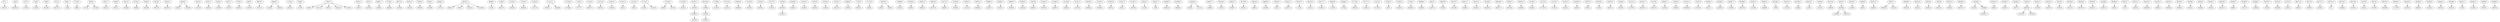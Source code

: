 digraph dist {
graph [k=35 s=200 n=10]
"871+" -> "363754-" [d=-34 e=33.7 n=11]
"5839-" -> "362884+" [d=-23 e=26.3 n=18]
"6270+" -> "274653-" [d=-34 e=29.9 n=14]
"7569+" -> "238201-" [d=-34 e=31.0 n=13]
"7889+" -> "362306-" [d=-34 e=25.0 n=20]
"8724+" -> "363511+" [d=-34 e=28.9 n=15]
"9985+" -> "22489-" [d=-34 e=27.1 n=17]
"21709+" -> "78848-" [d=-34 e=22.4 n=25]
"24929+" -> "53159-" [d=-34 e=35.3 n=10]
"24929+" -> "131440-" [d=-34 e=35.3 n=10]
"25817+" -> "362452-" [d=-34 e=23.3 n=23]
"29490-" -> "296111-" [d=-34 e=24.4 n=21]
"30422+" -> "363464-" [d=-34 e=28.9 n=15]
"31346+" -> "99499-" [d=-34 e=26.3 n=18]
"35946+" -> "362383-" [d=-10 e=28.9 n=15]
"38138+" -> "363702-" [d=-34 e=31.0 n=13]
"42656+" -> "362301+" [d=-34 e=32.3 n=12]
"49056+" -> "13828+" [d=-34 e=31.0 n=13]
"49056+" -> "180190-" [d=-25 e=35.3 n=10]
"53055+" -> "124159-" [d=-34 e=26.3 n=18]
"54531+" -> "256033-" [d=-34 e=31.0 n=13]
"54816+" -> "318596-" [d=-34 e=24.4 n=21]
"56972+" -> "323970-" [d=-9 e=26.3 n=18]
"57505+" -> "363851-" [d=-34 e=24.4 n=21]
"64875-" -> "326706-" [d=-34 e=27.1 n=17]
"66674+" -> "363714-" [d=-34 e=31.0 n=13]
"68924+" -> "215085-" [d=-34 e=32.3 n=12]
"68924+" -> "248556-" [d=44 e=31.0 n=13]
"71328+" -> "263207-" [d=-34 e=26.3 n=18]
"78848+" -> "21709-" [d=-34 e=22.4 n=25]
"79621+" -> "50034-" [d=139 e=16.5 n=46]
"79621+" -> "95713+" [d=-34 e=35.3 n=10]
"79621+" -> "99243-" [d=189 e=27.1 n=17]
"79621+" -> "100535-" [d=-34 e=19.2 n=34]
"79621+" -> "152059-" [d=111 e=14.6 n=59]
"81931+" -> "233817-" [d=-34 e=22.8 n=24]
"85251-" -> "343962-" [d=18 e=25.6 n=19]
"86807+" -> "363661-" [d=-34 e=31.0 n=13]
"87340+" -> "269498-" [d=-34 e=27.1 n=17]
"89754+" -> "232836-" [d=-34 e=35.3 n=10]
"91303+" -> "326538-" [d=-34 e=35.3 n=10]
"92299+" -> "289059-" [d=-34 e=25.0 n=20]
"93803+" -> "181096-" [d=65 e=26.3 n=18]
"94640+" -> "172724-" [d=-34 e=25.0 n=20]
"99243+" -> "50034+" [d=-24 e=23.8 n=22]
"99243+" -> "79621-" [d=189 e=27.1 n=17]
"99243+" -> "100535+" [d=71 e=26.3 n=18]
"99243+" -> "152059+" [d=-34 e=12.3 n=82]
"99499+" -> "31346-" [d=-34 e=26.3 n=18]
"110807-" -> "265127-" [d=-34 e=27.9 n=16]
"112185+" -> "238183-" [d=-34 e=25.6 n=19]
"112563+" -> "266638-" [d=-34 e=28.9 n=15]
"112620+" -> "152179-" [d=-34 e=35.3 n=10]
"113131+" -> "87856+" [d=-34 e=32.3 n=12]
"113131+" -> "244499-" [d=-34 e=33.7 n=11]
"113818+" -> "137084+" [d=-34 e=27.1 n=17]
"113915-" -> "272177-" [d=-34 e=31.0 n=13]
"114674-" -> "288377+" [d=12 e=29.9 n=14]
"114758+" -> "362320-" [d=-34 e=35.3 n=10]
"116053+" -> "245548-" [d=-34 e=33.7 n=11]
"121651+" -> "25912-" [d=-34 e=32.3 n=12]
"124159+" -> "53055-" [d=-34 e=26.3 n=18]
"127167-" -> "21608-" [d=-34 e=33.7 n=11]
"127167-" -> "312255-" [d=-12 e=31.0 n=13]
"131440+" -> "24929-" [d=-34 e=35.3 n=10]
"131440+" -> "53159+" [d=-34 e=29.9 n=14]
"135495+" -> "362652-" [d=-7 e=29.9 n=14]
"136188+" -> "138904+" [d=-34 e=18.6 n=36]
"136188-" -> "316597-" [d=-34 e=33.7 n=11]
"137084-" -> "113818-" [d=-34 e=27.1 n=17]
"138904+" -> "361589-" [d=-34 e=24.4 n=21]
"138904-" -> "136188-" [d=-34 e=18.6 n=36]
"139720+" -> "221812-" [d=-34 e=33.7 n=11]
"139848+" -> "363688-" [d=-34 e=29.9 n=14]
"151320+" -> "193395-" [d=-34 e=28.9 n=15]
"151569+" -> "356391-" [d=-34 e=25.6 n=19]
"152179+" -> "112620-" [d=-34 e=35.3 n=10]
"154944-" -> "363839-" [d=-34 e=31.0 n=13]
"158296+" -> "344847-" [d=-34 e=29.9 n=14]
"159518+" -> "165463-" [d=-34 e=29.9 n=14]
"162210-" -> "363426-" [d=-34 e=28.9 n=15]
"165463+" -> "159518-" [d=-34 e=29.9 n=14]
"167592+" -> "363785+" [d=-34 e=33.7 n=11]
"169838+" -> "339365-" [d=-34 e=27.1 n=17]
"171870-" -> "350342-" [d=-34 e=35.3 n=10]
"172724+" -> "94640-" [d=-34 e=25.0 n=20]
"180190+" -> "13828-" [d=-34 e=21.9 n=26]
"180190+" -> "49056-" [d=-25 e=35.3 n=10]
"180808+" -> "355491-" [d=-34 e=23.8 n=22]
"181096+" -> "93803-" [d=65 e=26.3 n=18]
"182837+" -> "306410-" [d=-34 e=32.3 n=12]
"188556+" -> "363719+" [d=-34 e=35.3 n=10]
"191170+" -> "363687-" [d=-34 e=33.7 n=11]
"191903+" -> "363828-" [d=-34 e=32.3 n=12]
"193395+" -> "151320-" [d=-34 e=28.9 n=15]
"198755+" -> "363864+" [d=-34 e=35.3 n=10]
"199862+" -> "244677-" [d=-34 e=27.9 n=16]
"204892+" -> "321912-" [d=-34 e=35.3 n=10]
"206087+" -> "363829-" [d=-34 e=33.7 n=11]
"206943+" -> "229546-" [d=-34 e=27.1 n=17]
"208748-" -> "309391-" [d=-34 e=35.3 n=10]
"210614+" -> "363705+" [d=-34 e=33.7 n=11]
"214097+" -> "246927-" [d=-34 e=20.1 n=31]
"221438+" -> "338401-" [d=-34 e=25.6 n=19]
"221812+" -> "139720-" [d=-34 e=33.7 n=11]
"229546+" -> "206943-" [d=-34 e=27.1 n=17]
"231263+" -> "362486+" [d=-34 e=31.0 n=13]
"232836+" -> "89754-" [d=-34 e=35.3 n=10]
"233817+" -> "81931-" [d=-34 e=22.8 n=24]
"237641+" -> "363766-" [d=-34 e=31.0 n=13]
"238183+" -> "112185-" [d=-34 e=25.6 n=19]
"238201+" -> "7569-" [d=-34 e=31.0 n=13]
"240066+" -> "309419-" [d=-34 e=33.7 n=11]
"242849+" -> "248849-" [d=-34 e=32.3 n=12]
"244499+" -> "87856-" [d=-34 e=35.3 n=10]
"244499+" -> "113131-" [d=-34 e=33.7 n=11]
"244677+" -> "199862-" [d=-34 e=27.9 n=16]
"245548+" -> "116053-" [d=-34 e=33.7 n=11]
"246927+" -> "214097-" [d=-34 e=20.1 n=31]
"247509+" -> "294761-" [d=-34 e=31.0 n=13]
"248556+" -> "68924-" [d=44 e=31.0 n=13]
"248849+" -> "242849-" [d=-34 e=32.3 n=12]
"256033+" -> "54531-" [d=-34 e=31.0 n=13]
"256412+" -> "316573-" [d=-34 e=32.3 n=12]
"263207+" -> "71328-" [d=-34 e=26.3 n=18]
"264310+" -> "363512-" [d=-13 e=24.4 n=21]
"265127+" -> "110807+" [d=-34 e=27.9 n=16]
"266638+" -> "112563-" [d=-34 e=28.9 n=15]
"269498+" -> "87340-" [d=-34 e=27.1 n=17]
"271799+" -> "363819-" [d=-13 e=33.7 n=11]
"272177+" -> "113915+" [d=-34 e=31.0 n=13]
"274555+" -> "313743-" [d=-16 e=33.7 n=11]
"274653+" -> "6270-" [d=-34 e=29.9 n=14]
"276934+" -> "363423+" [d=-34 e=33.7 n=11]
"279615-" -> "363460+" [d=-34 e=32.3 n=12]
"280068+" -> "358605-" [d=-34 e=25.6 n=19]
"288377-" -> "114674+" [d=12 e=29.9 n=14]
"289059+" -> "92299-" [d=-34 e=25.0 n=20]
"294761+" -> "247509-" [d=-34 e=31.0 n=13]
"296111+" -> "29490+" [d=-34 e=24.4 n=21]
"301816+" -> "363265+" [d=-34 e=27.1 n=17]
"301886+" -> "363620+" [d=-34 e=33.7 n=11]
"308199+" -> "363077+" [d=-21 e=31.0 n=13]
"309391+" -> "208748+" [d=-34 e=35.3 n=10]
"309419+" -> "240066-" [d=-34 e=33.7 n=11]
"312082+" -> "363861-" [d=-8 e=29.9 n=14]
"312255+" -> "127167+" [d=-12 e=31.0 n=13]
"313743+" -> "274555-" [d=-16 e=33.7 n=11]
"316573+" -> "256412-" [d=-34 e=32.3 n=12]
"316597+" -> "136188+" [d=-34 e=33.7 n=11]
"318596+" -> "54816-" [d=-34 e=24.4 n=21]
"323970+" -> "56972-" [d=-9 e=26.3 n=18]
"326538+" -> "91303-" [d=-34 e=35.3 n=10]
"326706+" -> "64875+" [d=-34 e=27.1 n=17]
"330494-" -> "363595-" [d=-34 e=31.0 n=13]
"332255+" -> "227478+" [d=-34 e=31.0 n=13]
"336141+" -> "363783+" [d=-34 e=28.9 n=15]
"337330-" -> "343310+" [d=-34 e=25.0 n=20]
"338401+" -> "221438-" [d=-34 e=25.6 n=19]
"339365+" -> "169838-" [d=-34 e=27.1 n=17]
"342351+" -> "363606+" [d=-34 e=32.3 n=12]
"343310-" -> "337330+" [d=-34 e=25.0 n=20]
"343962+" -> "85251+" [d=18 e=25.6 n=19]
"344286+" -> "243958+" [d=-34 e=29.9 n=14]
"344847+" -> "158296-" [d=-34 e=29.9 n=14]
"350666+" -> "363758-" [d=-34 e=31.0 n=13]
"356391+" -> "151569-" [d=-34 e=25.6 n=19]
"358605+" -> "280068-" [d=-34 e=25.6 n=19]
"361589+" -> "138904-" [d=-34 e=24.4 n=21]
"362306+" -> "7889-" [d=-34 e=25.0 n=20]
"362320+" -> "114758-" [d=-34 e=35.3 n=10]
"362383+" -> "35946-" [d=-10 e=28.9 n=15]
"362452+" -> "25817-" [d=-34 e=23.3 n=23]
"362486-" -> "231263-" [d=-34 e=31.0 n=13]
"362518+" -> "363099-" [d=-34 e=21.9 n=26]
"362557-" -> "363366-" [d=-2 e=24.4 n=21]
"362652+" -> "135495-" [d=-7 e=29.9 n=14]
"362884-" -> "5839+" [d=-23 e=26.3 n=18]
"362912+" -> "340059-" [d=-34 e=33.7 n=11]
"363077-" -> "308199-" [d=-21 e=31.0 n=13]
"363077-" -> "332102-" [d=-34 e=32.3 n=12]
"363099+" -> "362518-" [d=-34 e=21.9 n=26]
"363159+" -> "264101-" [d=-34 e=33.7 n=11]
"363265-" -> "301816-" [d=-34 e=27.1 n=17]
"363305-" -> "360425+" [d=-34 e=27.9 n=16]
"363361+" -> "363842-" [d=-34 e=25.0 n=20]
"363366+" -> "362557+" [d=-2 e=24.4 n=21]
"363366-" -> "104488-" [d=-34 e=28.9 n=15]
"363366-" -> "169716-" [d=-34 e=27.9 n=16]
"363383+" -> "255109-" [d=-34 e=28.9 n=15]
"363383+" -> "363406-" [d=-13 e=31.0 n=13]
"363391+" -> "81895-" [d=-34 e=29.9 n=14]
"363401+" -> "363652-" [d=-34 e=31.0 n=13]
"363404+" -> "363721-" [d=-34 e=27.9 n=16]
"363406+" -> "255109+" [d=-34 e=33.7 n=11]
"363406+" -> "363383-" [d=-13 e=31.0 n=13]
"363406-" -> "363503+" [d=-34 e=25.0 n=20]
"363411+" -> "227478-" [d=-34 e=27.1 n=17]
"363414+" -> "245079-" [d=-34 e=35.3 n=10]
"363423-" -> "276934-" [d=-34 e=33.7 n=11]
"363426+" -> "162210+" [d=-34 e=28.9 n=15]
"363449+" -> "363703+" [d=-34 e=27.1 n=17]
"363456+" -> "350342+" [d=103 e=29.9 n=14]
"363460-" -> "279615+" [d=-34 e=32.3 n=12]
"363464+" -> "30422-" [d=-34 e=28.9 n=15]
"363503-" -> "363406+" [d=-34 e=25.0 n=20]
"363511-" -> "8724-" [d=-34 e=28.9 n=15]
"363512+" -> "264310-" [d=-13 e=24.4 n=21]
"363516+" -> "363848+" [d=-34 e=24.4 n=21]
"363552+" -> "299613-" [d=-34 e=25.6 n=19]
"363555-" -> "363656-" [d=-34 e=29.9 n=14]
"363595+" -> "330494+" [d=-34 e=31.0 n=13]
"363606-" -> "342351-" [d=-34 e=32.3 n=12]
"363620-" -> "301886-" [d=-34 e=33.7 n=11]
"363652+" -> "363401-" [d=-34 e=31.0 n=13]
"363656+" -> "363555+" [d=-34 e=29.9 n=14]
"363661+" -> "86807-" [d=-34 e=31.0 n=13]
"363687+" -> "191170-" [d=-34 e=33.7 n=11]
"363688+" -> "139848-" [d=-34 e=29.9 n=14]
"363702+" -> "38138-" [d=-34 e=31.0 n=13]
"363703-" -> "363449-" [d=-34 e=27.1 n=17]
"363705-" -> "210614-" [d=-34 e=33.7 n=11]
"363714+" -> "66674-" [d=-34 e=31.0 n=13]
"363719-" -> "188556-" [d=-34 e=35.3 n=10]
"363721+" -> "363404-" [d=-34 e=27.9 n=16]
"363754+" -> "871-" [d=-34 e=33.7 n=11]
"363758+" -> "350666-" [d=-34 e=31.0 n=13]
"363766+" -> "237641-" [d=-34 e=31.0 n=13]
"363783-" -> "336141-" [d=-34 e=28.9 n=15]
"363785-" -> "167592-" [d=-34 e=33.7 n=11]
"363795+" -> "363880-" [d=-34 e=33.7 n=11]
"363819+" -> "271799-" [d=-13 e=33.7 n=11]
"363828+" -> "191903-" [d=-34 e=32.3 n=12]
"363829+" -> "206087-" [d=-34 e=33.7 n=11]
"363839+" -> "154944+" [d=-34 e=31.0 n=13]
"363839-" -> "79556+" [d=34 e=21.9 n=26]
"363842+" -> "363361-" [d=-34 e=25.0 n=20]
"363848-" -> "363516-" [d=-34 e=24.4 n=21]
"363851+" -> "57505-" [d=-34 e=24.4 n=21]
"363861+" -> "312082-" [d=-8 e=29.9 n=14]
"363864-" -> "198755-" [d=-34 e=35.3 n=10]
"363880+" -> "363795-" [d=-34 e=33.7 n=11]
}
